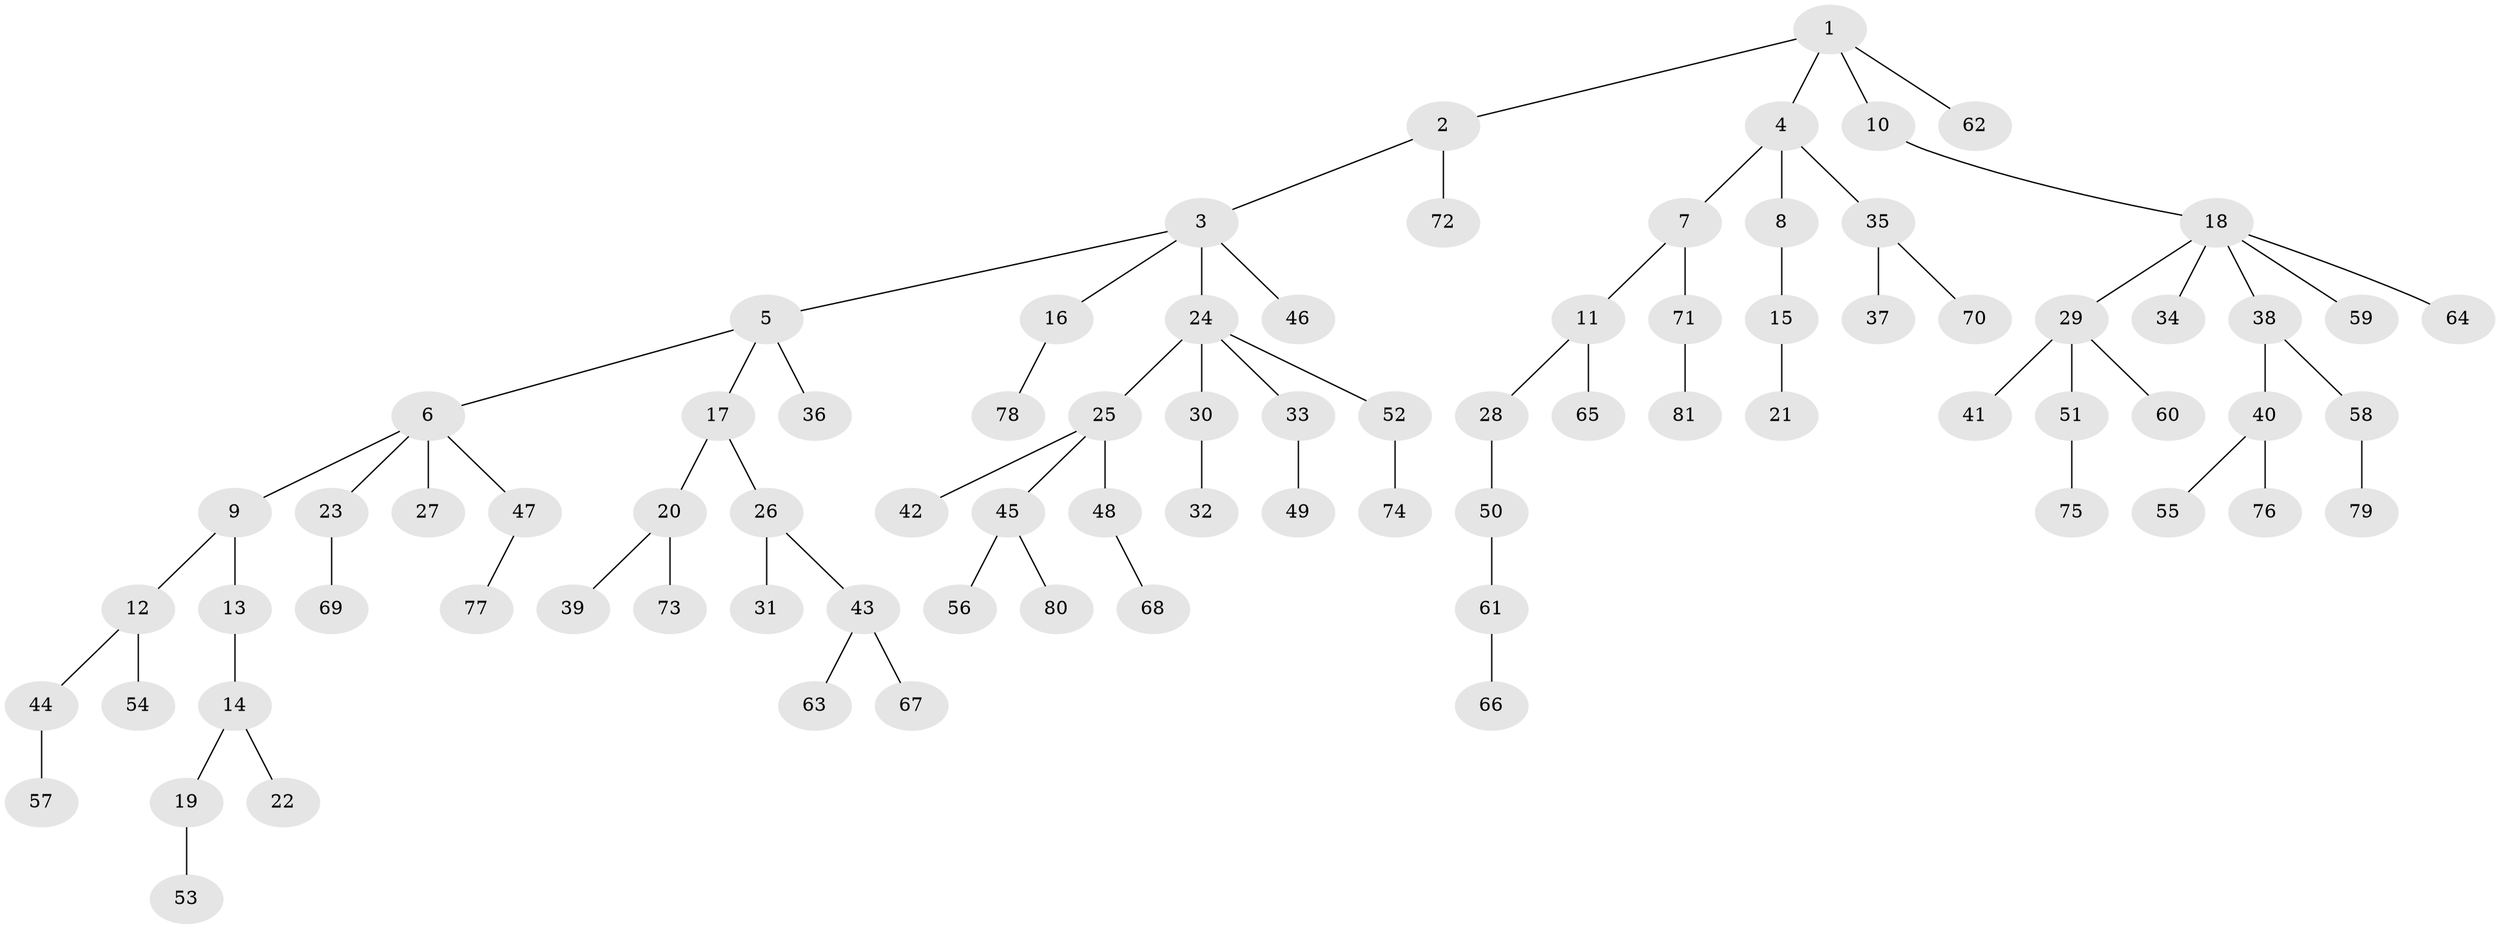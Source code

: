 // coarse degree distribution, {1: 0.6666666666666666, 2: 0.16666666666666666, 4: 0.08333333333333333, 3: 0.020833333333333332, 5: 0.041666666666666664, 17: 0.020833333333333332}
// Generated by graph-tools (version 1.1) at 2025/56/03/04/25 21:56:32]
// undirected, 81 vertices, 80 edges
graph export_dot {
graph [start="1"]
  node [color=gray90,style=filled];
  1;
  2;
  3;
  4;
  5;
  6;
  7;
  8;
  9;
  10;
  11;
  12;
  13;
  14;
  15;
  16;
  17;
  18;
  19;
  20;
  21;
  22;
  23;
  24;
  25;
  26;
  27;
  28;
  29;
  30;
  31;
  32;
  33;
  34;
  35;
  36;
  37;
  38;
  39;
  40;
  41;
  42;
  43;
  44;
  45;
  46;
  47;
  48;
  49;
  50;
  51;
  52;
  53;
  54;
  55;
  56;
  57;
  58;
  59;
  60;
  61;
  62;
  63;
  64;
  65;
  66;
  67;
  68;
  69;
  70;
  71;
  72;
  73;
  74;
  75;
  76;
  77;
  78;
  79;
  80;
  81;
  1 -- 2;
  1 -- 4;
  1 -- 10;
  1 -- 62;
  2 -- 3;
  2 -- 72;
  3 -- 5;
  3 -- 16;
  3 -- 24;
  3 -- 46;
  4 -- 7;
  4 -- 8;
  4 -- 35;
  5 -- 6;
  5 -- 17;
  5 -- 36;
  6 -- 9;
  6 -- 23;
  6 -- 27;
  6 -- 47;
  7 -- 11;
  7 -- 71;
  8 -- 15;
  9 -- 12;
  9 -- 13;
  10 -- 18;
  11 -- 28;
  11 -- 65;
  12 -- 44;
  12 -- 54;
  13 -- 14;
  14 -- 19;
  14 -- 22;
  15 -- 21;
  16 -- 78;
  17 -- 20;
  17 -- 26;
  18 -- 29;
  18 -- 34;
  18 -- 38;
  18 -- 59;
  18 -- 64;
  19 -- 53;
  20 -- 39;
  20 -- 73;
  23 -- 69;
  24 -- 25;
  24 -- 30;
  24 -- 33;
  24 -- 52;
  25 -- 42;
  25 -- 45;
  25 -- 48;
  26 -- 31;
  26 -- 43;
  28 -- 50;
  29 -- 41;
  29 -- 51;
  29 -- 60;
  30 -- 32;
  33 -- 49;
  35 -- 37;
  35 -- 70;
  38 -- 40;
  38 -- 58;
  40 -- 55;
  40 -- 76;
  43 -- 63;
  43 -- 67;
  44 -- 57;
  45 -- 56;
  45 -- 80;
  47 -- 77;
  48 -- 68;
  50 -- 61;
  51 -- 75;
  52 -- 74;
  58 -- 79;
  61 -- 66;
  71 -- 81;
}
